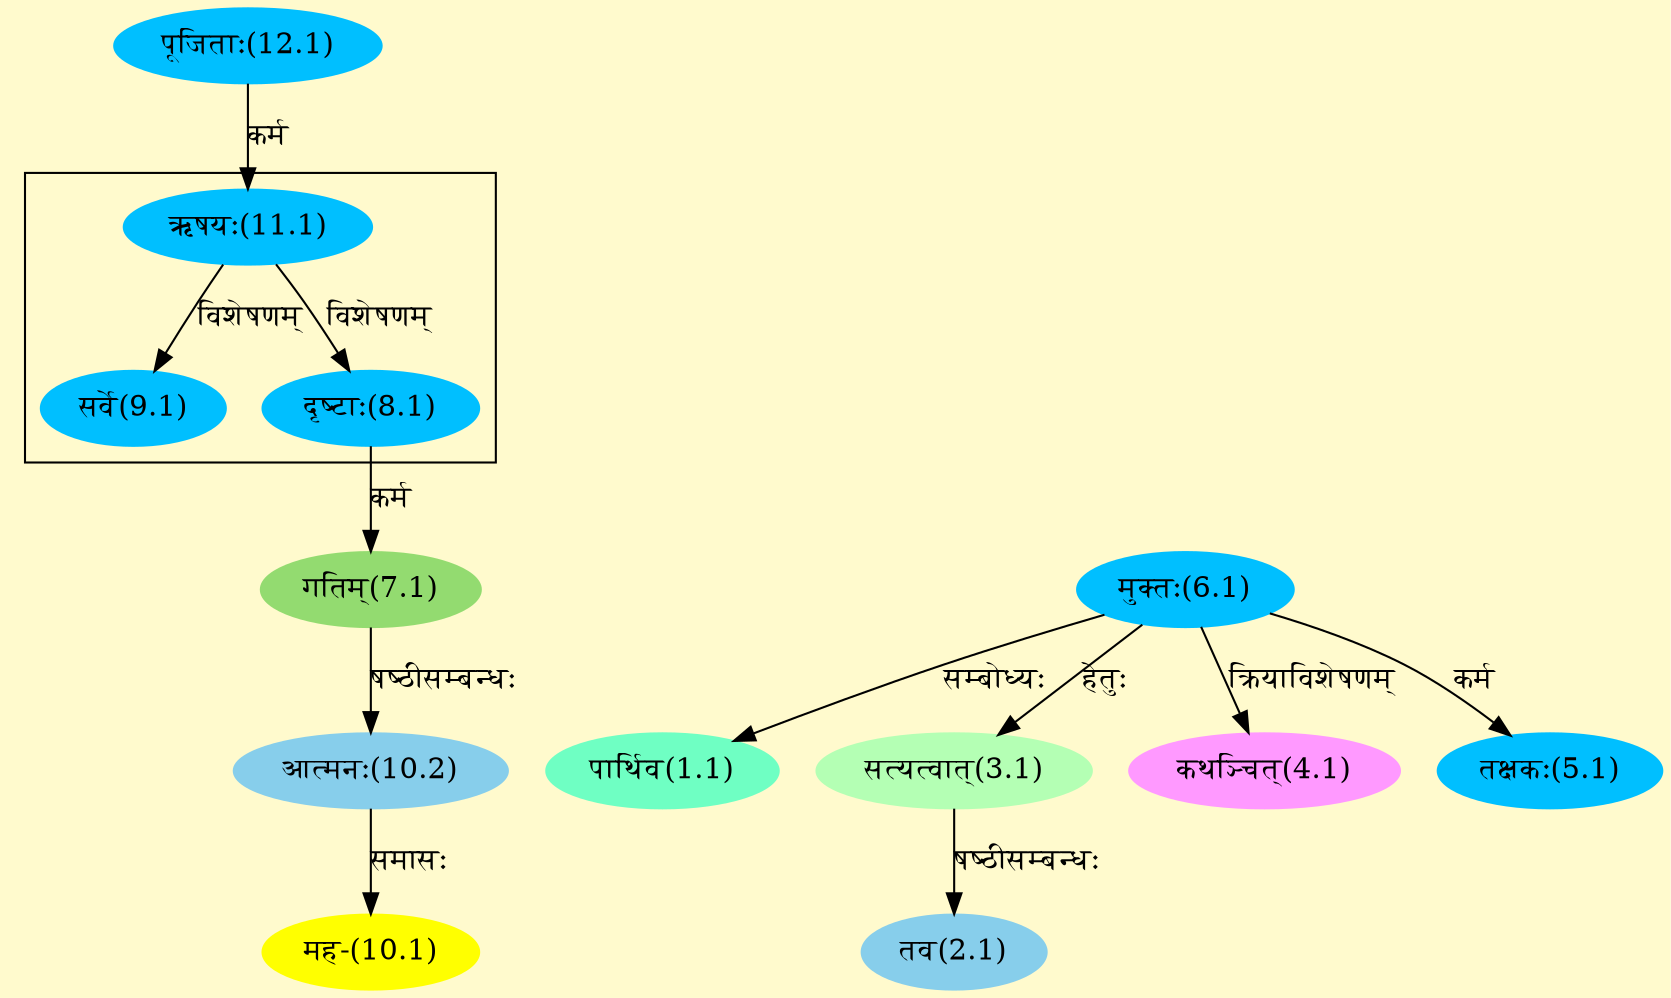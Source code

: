 digraph G{
rankdir=BT;
 compound=true;
 bgcolor="lemonchiffon1";

subgraph cluster_1{
Node8_1 [style=filled, color="#00BFFF" label = "दृष्टाः(8.1)"]
Node11_1 [style=filled, color="#00BFFF" label = "ऋषयः(11.1)"]
Node9_1 [style=filled, color="#00BFFF" label = "सर्वे(9.1)"]

}
Node1_1 [style=filled, color="#6FFFC3" label = "पार्थिव(1.1)"]
Node6_1 [style=filled, color="#00BFFF" label = "मुक्तः(6.1)"]
Node2_1 [style=filled, color="#87CEEB" label = "तव(2.1)"]
Node3_1 [style=filled, color="#B4FFB4" label = "सत्यत्वात्(3.1)"]
Node4_1 [style=filled, color="#FF99FF" label = "कथञ्चित्(4.1)"]
Node5_1 [style=filled, color="#00BFFF" label = "तक्षकः(5.1)"]
Node7_1 [style=filled, color="#93DB70" label = "गतिम्(7.1)"]
Node8_1 [style=filled, color="#00BFFF" label = "दृष्टाः(8.1)"]
Node10_1 [style=filled, color="#FFFF00" label = "मह-(10.1)"]
Node10_2 [style=filled, color="#87CEEB" label = "आत्मनः(10.2)"]
Node11_1 [style=filled, color="#00BFFF" label = "ऋषयः(11.1)"]
Node12_1 [style=filled, color="#00BFFF" label = "पूजिताः(12.1)"]
/* Start of Relations section */

Node1_1 -> Node6_1 [  label="सम्बोध्यः"  dir="back" ]
Node2_1 -> Node3_1 [  label="षष्ठीसम्बन्धः"  dir="back" ]
Node3_1 -> Node6_1 [  label="हेतुः"  dir="back" ]
Node4_1 -> Node6_1 [  label="क्रियाविशेषणम्"  dir="back" ]
Node5_1 -> Node6_1 [  label="कर्म"  dir="back" ]
Node7_1 -> Node8_1 [  label="कर्म"  dir="back" ]
Node8_1 -> Node11_1 [  label="विशेषणम्"  dir="back" ]
Node9_1 -> Node11_1 [  label="विशेषणम्"  dir="back" ]
Node10_1 -> Node10_2 [  label="समासः"  dir="back" ]
Node10_2 -> Node7_1 [  label="षष्ठीसम्बन्धः"  dir="back" ]
Node11_1 -> Node12_1 [  label="कर्म"  dir="back" ]
}

